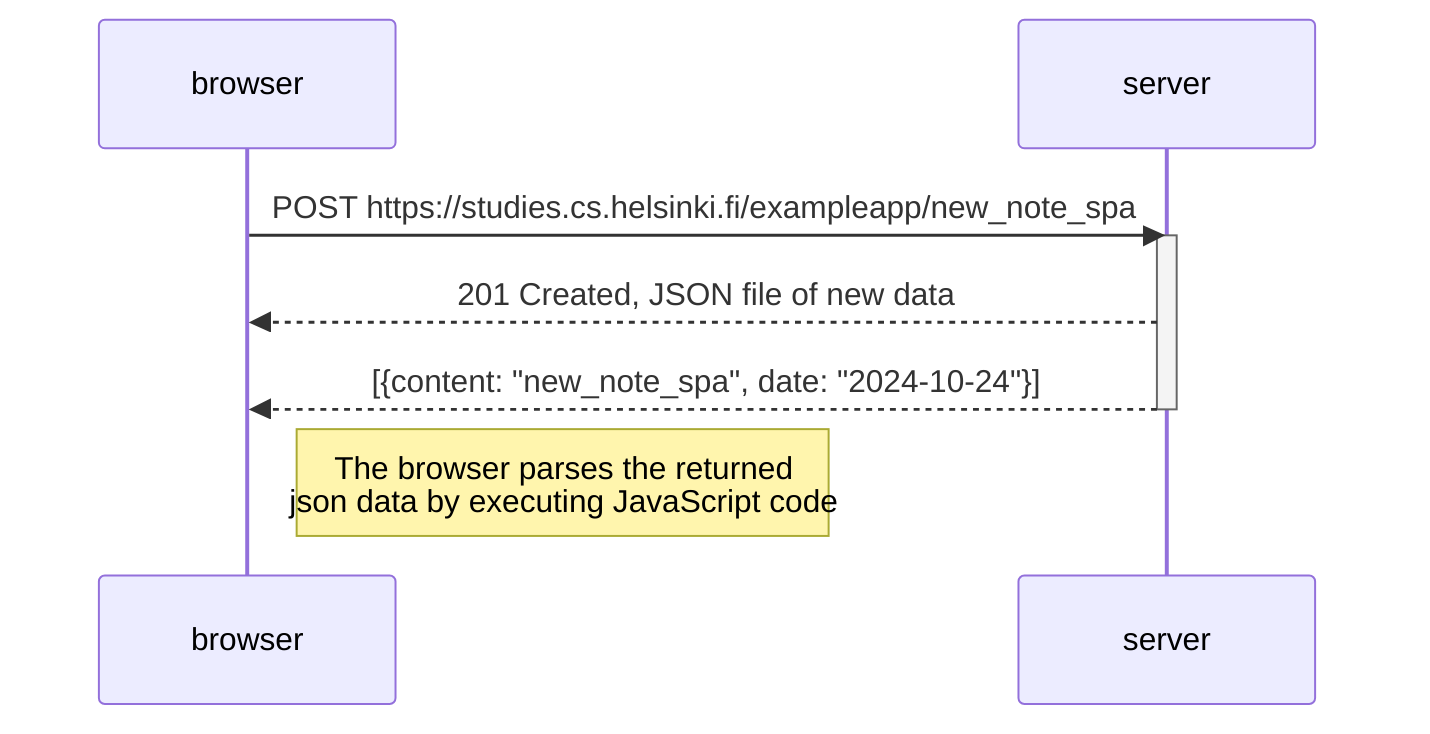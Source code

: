 sequenceDiagram
    participant browser
    participant server

    browser->>server: POST https://studies.cs.helsinki.fi/exampleapp/new_note_spa
    activate server
    server-->>browser: 201 Created, JSON file of new data
    server-->>browser: [{content: "new_note_spa", date: "2024-10-24"}]    
    deactivate server

    Note right of browser: The browser parses the returned<br/>json data by executing JavaScript code